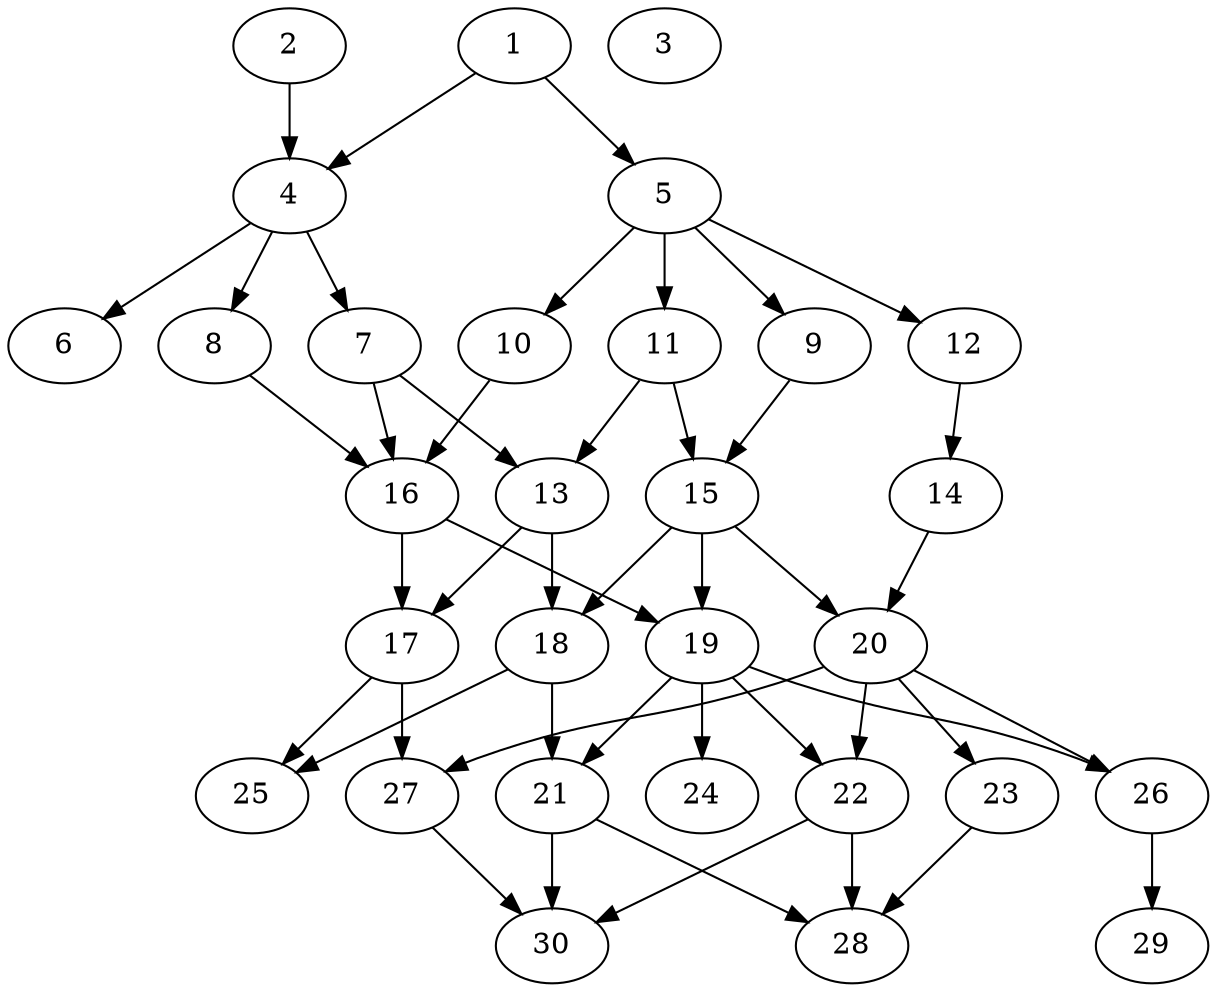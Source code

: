 // DAG automatically generated by daggen at Fri Jul 29 10:40:31 2022
// daggen.exe --dot -n 30 --ccr 0.5 --fat 0.5 --regular 0.5 --density 0.5 -o data\30/random_30_36.gv 
digraph G {
  1 [compute_size="24320106496", trans_size="1045987", result_size="9216", ram="9302816",alpha="0.18"]
  1 -> 4 [size ="9216"]
  1 -> 5 [size ="9216"]
  2 [compute_size="6302873600", trans_size="143669", result_size="1024", ram="30320912",alpha="0.18"]
  2 -> 4 [size ="1024"]
  3 [compute_size="782757789696", trans_size="408849", result_size="0", ram="32643056",alpha="0.19"]
  4 [compute_size="134217728000", trans_size="230112", result_size="1024", ram="6331232",alpha="0.04"]
  4 -> 6 [size ="1024"]
  4 -> 7 [size ="1024"]
  4 -> 8 [size ="1024"]
  5 [compute_size="3125051392", trans_size="189128", result_size="74752", ram="39859760",alpha="0.05"]
  5 -> 9 [size ="74752"]
  5 -> 10 [size ="74752"]
  5 -> 11 [size ="74752"]
  5 -> 12 [size ="74752"]
  6 [compute_size="248211830908", trans_size="116271", result_size="0", ram="52374944",alpha="0.17"]
  7 [compute_size="231928233984", trans_size="395039", result_size="13312", ram="50946176",alpha="0.06"]
  7 -> 13 [size ="13312"]
  7 -> 16 [size ="13312"]
  8 [compute_size="782757789696", trans_size="973673", result_size="54272", ram="29509904",alpha="0.01"]
  8 -> 16 [size ="54272"]
  9 [compute_size="240871129645", trans_size="498841", result_size="54272", ram="45939152",alpha="0.03"]
  9 -> 15 [size ="54272"]
  10 [compute_size="8394854400", trans_size="17616", result_size="1024", ram="36924608",alpha="0.18"]
  10 -> 16 [size ="1024"]
  11 [compute_size="105502038820", trans_size="457314", result_size="29696", ram="1379648",alpha="0.08"]
  11 -> 13 [size ="29696"]
  11 -> 15 [size ="29696"]
  12 [compute_size="284433033074", trans_size="1001582", result_size="13312", ram="26321312",alpha="0.07"]
  12 -> 14 [size ="13312"]
  13 [compute_size="68719476736", trans_size="97729", result_size="74752", ram="14037392",alpha="0.15"]
  13 -> 17 [size ="74752"]
  13 -> 18 [size ="74752"]
  14 [compute_size="349254688400", trans_size="571187", result_size="9216", ram="46132400",alpha="0.05"]
  14 -> 20 [size ="9216"]
  15 [compute_size="40864518144", trans_size="175062", result_size="54272", ram="20470016",alpha="0.01"]
  15 -> 18 [size ="54272"]
  15 -> 19 [size ="54272"]
  15 -> 20 [size ="54272"]
  16 [compute_size="1864720384", trans_size="137626", result_size="70656", ram="14238560",alpha="0.13"]
  16 -> 17 [size ="70656"]
  16 -> 19 [size ="70656"]
  17 [compute_size="264523713477", trans_size="550887", result_size="9216", ram="48280304",alpha="0.04"]
  17 -> 25 [size ="9216"]
  17 -> 27 [size ="9216"]
  18 [compute_size="8589934592", trans_size="223367", result_size="70656", ram="19982144",alpha="0.01"]
  18 -> 21 [size ="70656"]
  18 -> 25 [size ="70656"]
  19 [compute_size="26301054976", trans_size="894551", result_size="9216", ram="40498112",alpha="0.09"]
  19 -> 21 [size ="9216"]
  19 -> 22 [size ="9216"]
  19 -> 24 [size ="9216"]
  19 -> 26 [size ="9216"]
  20 [compute_size="317457667156", trans_size="751011", result_size="1024", ram="2198576",alpha="0.19"]
  20 -> 22 [size ="1024"]
  20 -> 23 [size ="1024"]
  20 -> 26 [size ="1024"]
  20 -> 27 [size ="1024"]
  21 [compute_size="2590605312", trans_size="404693", result_size="74752", ram="33241808",alpha="0.12"]
  21 -> 28 [size ="74752"]
  21 -> 30 [size ="74752"]
  22 [compute_size="356359203561", trans_size="892728", result_size="13312", ram="11681984",alpha="0.09"]
  22 -> 28 [size ="13312"]
  22 -> 30 [size ="13312"]
  23 [compute_size="13246709760", trans_size="904397", result_size="13312", ram="39498608",alpha="0.09"]
  23 -> 28 [size ="13312"]
  24 [compute_size="468398374912", trans_size="1000303", result_size="0", ram="8647040",alpha="0.17"]
  25 [compute_size="1842528256", trans_size="379502", result_size="0", ram="3971072",alpha="0.06"]
  26 [compute_size="8589934592", trans_size="232158", result_size="70656", ram="40247840",alpha="0.16"]
  26 -> 29 [size ="70656"]
  27 [compute_size="1133561575691", trans_size="170043", result_size="54272", ram="12266480",alpha="0.11"]
  27 -> 30 [size ="54272"]
  28 [compute_size="22541690880", trans_size="779271", result_size="0", ram="8220944",alpha="0.16"]
  29 [compute_size="2560499712", trans_size="313007", result_size="0", ram="29410112",alpha="0.15"]
  30 [compute_size="28991029248", trans_size="782404", result_size="0", ram="27464960",alpha="0.17"]
}
